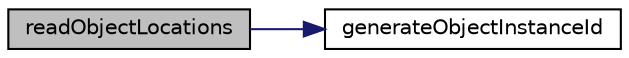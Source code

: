digraph "readObjectLocations"
{
 // LATEX_PDF_SIZE
  edge [fontname="Helvetica",fontsize="10",labelfontname="Helvetica",labelfontsize="10"];
  node [fontname="Helvetica",fontsize="10",shape=record];
  rankdir="LR";
  Node1 [label="readObjectLocations",height=0.2,width=0.4,color="black", fillcolor="grey75", style="filled", fontcolor="black",tooltip="Reads all the objects on the map. Server can use this to spawn objects on the map."];
  Node1 -> Node2 [color="midnightblue",fontsize="10",style="solid",fontname="Helvetica"];
  Node2 [label="generateObjectInstanceId",height=0.2,width=0.4,color="black", fillcolor="white", style="filled",URL="$ObjectReader_8cpp.html#afb0e5d4cc4396f61761ac27e98f7c252",tooltip="Generates a unique id for an object instance."];
}
